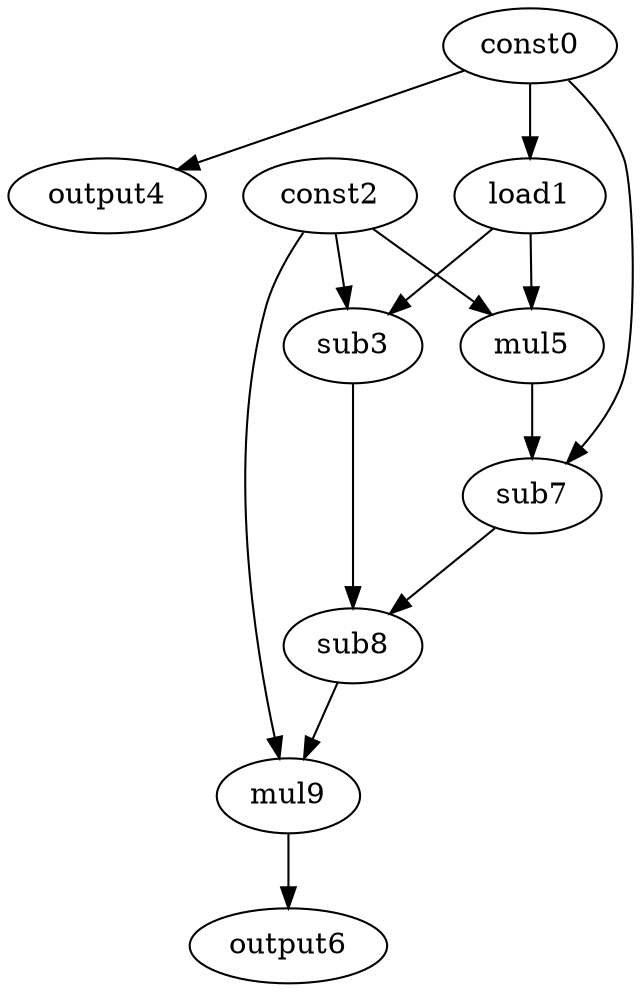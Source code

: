 digraph G { 
const0[opcode=const]; 
load1[opcode=load]; 
const2[opcode=const]; 
sub3[opcode=sub]; 
output4[opcode=output]; 
mul5[opcode=mul]; 
output6[opcode=output]; 
sub7[opcode=sub]; 
sub8[opcode=sub]; 
mul9[opcode=mul]; 
const0->load1[operand=0];
const0->output4[operand=0];
load1->sub3[operand=0];
const2->sub3[operand=1];
load1->mul5[operand=0];
const2->mul5[operand=1];
const0->sub7[operand=0];
mul5->sub7[operand=1];
sub3->sub8[operand=0];
sub7->sub8[operand=1];
sub8->mul9[operand=0];
const2->mul9[operand=1];
mul9->output6[operand=0];
}
